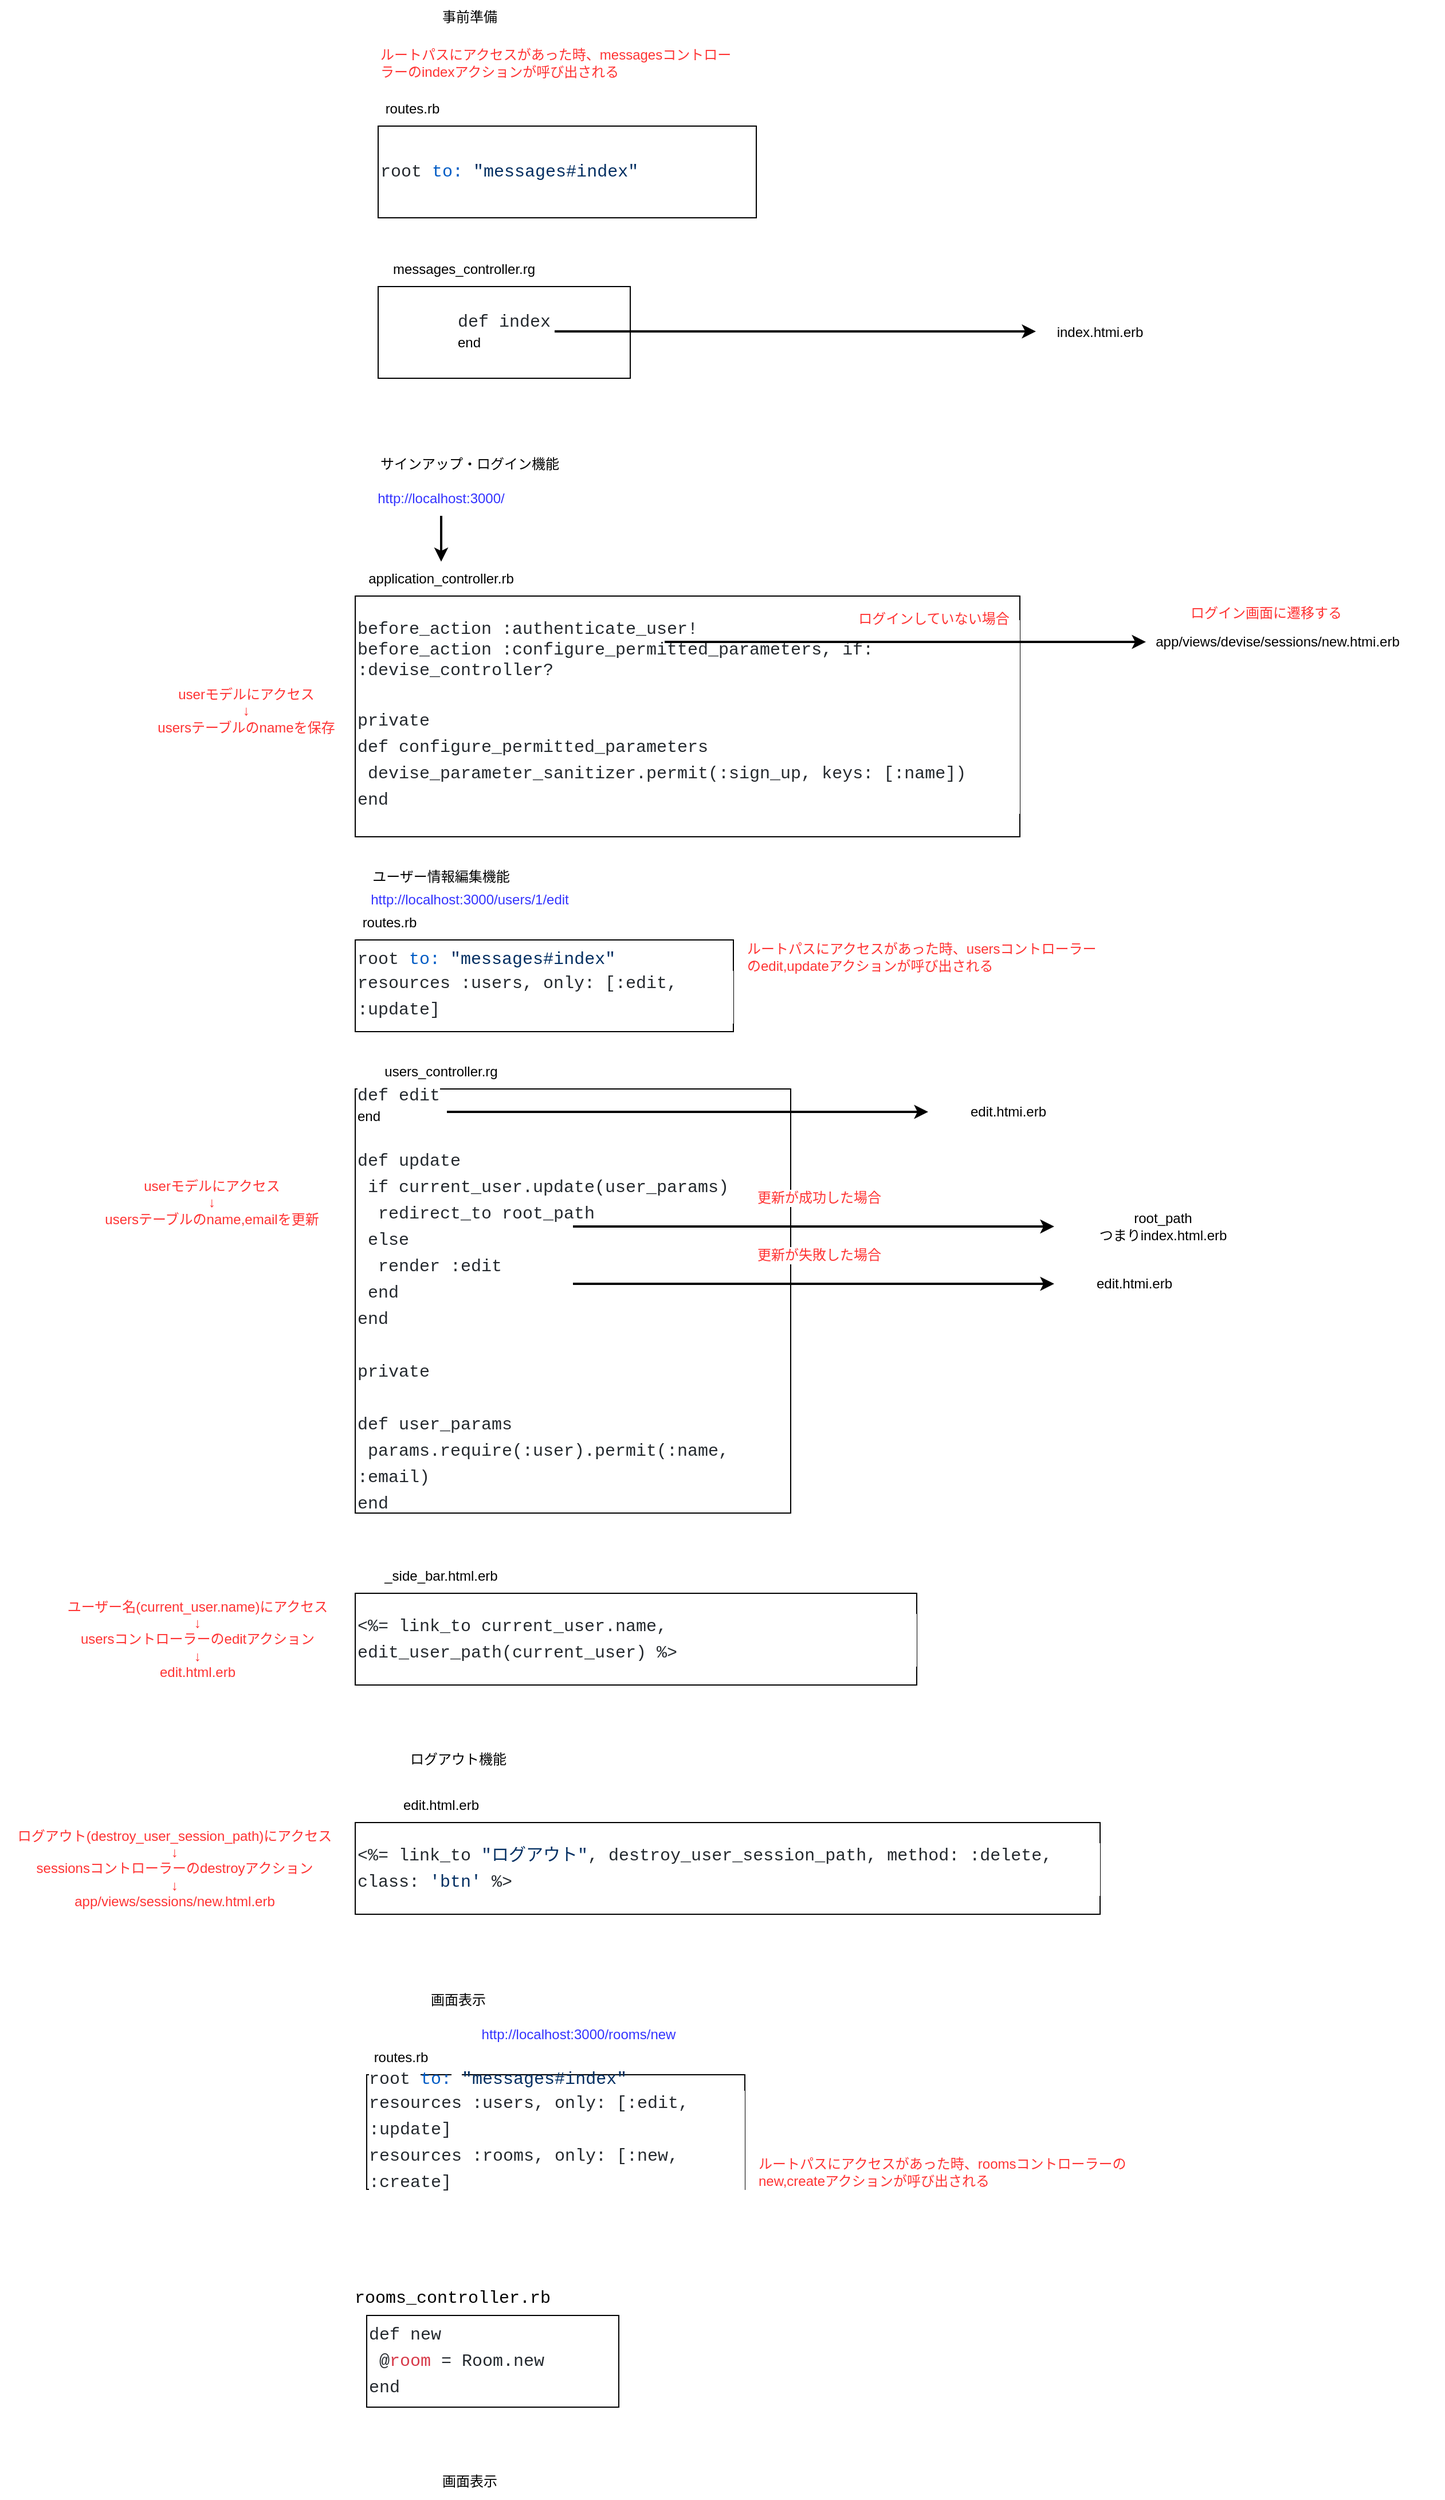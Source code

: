 <mxfile>
    <diagram id="EnbynemxdXsiWRhLjwJF" name="ページ1">
        <mxGraphModel dx="1894" dy="943" grid="1" gridSize="10" guides="0" tooltips="1" connect="1" arrows="0" fold="1" page="1" pageScale="1" pageWidth="827" pageHeight="1169" math="0" shadow="0">
            <root>
                <mxCell id="0"/>
                <mxCell id="1" parent="0"/>
                <mxCell id="26" value="&lt;span style=&quot;background-color: rgb(255 , 255 , 255) ; color: rgb(36 , 41 , 46) ; font-family: &amp;#34;ricty diminished&amp;#34; , &amp;#34;menlo&amp;#34; , &amp;#34;monaco&amp;#34; , &amp;#34;courier new&amp;#34; , monospace ; font-size: 15px&quot;&gt;root &lt;/span&gt;&lt;span style=&quot;font-family: &amp;#34;ricty diminished&amp;#34; , &amp;#34;menlo&amp;#34; , &amp;#34;monaco&amp;#34; , &amp;#34;courier new&amp;#34; , monospace ; font-size: 15px ; color: rgb(0 , 92 , 197)&quot;&gt;to:&lt;/span&gt;&lt;span style=&quot;background-color: rgb(255 , 255 , 255) ; color: rgb(36 , 41 , 46) ; font-family: &amp;#34;ricty diminished&amp;#34; , &amp;#34;menlo&amp;#34; , &amp;#34;monaco&amp;#34; , &amp;#34;courier new&amp;#34; , monospace ; font-size: 15px&quot;&gt; &lt;/span&gt;&lt;span style=&quot;font-family: &amp;#34;ricty diminished&amp;#34; , &amp;#34;menlo&amp;#34; , &amp;#34;monaco&amp;#34; , &amp;#34;courier new&amp;#34; , monospace ; font-size: 15px ; color: rgb(3 , 47 , 98)&quot;&gt;&quot;messages#index&quot;&lt;br&gt;&lt;/span&gt;" style="rounded=0;whiteSpace=wrap;html=1;align=left;" parent="1" vertex="1">
                    <mxGeometry x="50" y="180" width="330" height="80" as="geometry"/>
                </mxCell>
                <mxCell id="27" value="routes.rb" style="text;html=1;strokeColor=none;fillColor=none;align=center;verticalAlign=middle;whiteSpace=wrap;rounded=0;" parent="1" vertex="1">
                    <mxGeometry x="50" y="150" width="60" height="30" as="geometry"/>
                </mxCell>
                <mxCell id="29" value="&lt;font color=&quot;#24292e&quot; face=&quot;ricty diminished, menlo, monaco, courier new, monospace&quot;&gt;&lt;span style=&quot;font-size: 15px ; background-color: rgb(255 , 255 , 255)&quot;&gt;def index&lt;br&gt;&lt;div style=&quot;text-align: left&quot;&gt;&lt;span style=&quot;color: rgb(0 , 0 , 0) ; font-family: &amp;#34;helvetica&amp;#34; ; font-size: 12px&quot;&gt;end&lt;/span&gt;&lt;/div&gt;&lt;/span&gt;&lt;/font&gt;" style="rounded=0;whiteSpace=wrap;html=1;" parent="1" vertex="1">
                    <mxGeometry x="50" y="320" width="220" height="80" as="geometry"/>
                </mxCell>
                <mxCell id="30" value="messages_controller.rg" style="text;html=1;strokeColor=none;fillColor=none;align=center;verticalAlign=middle;whiteSpace=wrap;rounded=0;" parent="1" vertex="1">
                    <mxGeometry x="50" y="290" width="150" height="30" as="geometry"/>
                </mxCell>
                <mxCell id="31" value="ルートパスにアクセスがあった時、messagesコントローラーのindexアクションが呼び出される" style="text;html=1;strokeColor=none;fillColor=none;align=left;verticalAlign=middle;whiteSpace=wrap;rounded=0;fontColor=#FF3333;" parent="1" vertex="1">
                    <mxGeometry x="50" y="110" width="310" height="30" as="geometry"/>
                </mxCell>
                <mxCell id="32" value="&lt;font color=&quot;#24292e&quot; face=&quot;ricty diminished, menlo, monaco, courier new, monospace&quot;&gt;&lt;span style=&quot;font-size: 15px&quot;&gt;before_action :authenticate_user!&lt;br&gt;&lt;/span&gt;&lt;/font&gt;&lt;span style=&quot;color: rgb(36, 41, 46); font-family: &amp;quot;ricty diminished&amp;quot;, menlo, monaco, &amp;quot;courier new&amp;quot;, monospace; font-size: 15px;&quot;&gt;before_action :configure_permitted_parameters, if: :devise_controller?&lt;/span&gt;&lt;div style=&quot;color: rgb(36, 41, 46); font-family: &amp;quot;ricty diminished&amp;quot;, menlo, monaco, &amp;quot;courier new&amp;quot;, monospace; font-size: 15px; line-height: 23px;&quot;&gt;&lt;br&gt;&lt;div&gt;private&lt;/div&gt;&lt;div&gt;def configure_permitted_parameters&lt;/div&gt;&lt;div&gt;&amp;nbsp;devise_parameter_sanitizer.permit(:sign_up, keys: [:name])&lt;/div&gt;&lt;div&gt;end&lt;/div&gt;&lt;/div&gt;" style="rounded=0;whiteSpace=wrap;html=1;align=left;labelBackgroundColor=default;" parent="1" vertex="1">
                    <mxGeometry x="30" y="590" width="580" height="210" as="geometry"/>
                </mxCell>
                <mxCell id="33" value="application_controller.rb" style="text;html=1;strokeColor=none;fillColor=none;align=center;verticalAlign=middle;whiteSpace=wrap;rounded=0;" parent="1" vertex="1">
                    <mxGeometry x="30" y="560" width="150" height="30" as="geometry"/>
                </mxCell>
                <mxCell id="34" value="ログインしていない場合" style="text;html=1;strokeColor=none;fillColor=none;align=center;verticalAlign=middle;whiteSpace=wrap;rounded=0;fontColor=#FF3333;" parent="1" vertex="1">
                    <mxGeometry x="380" y="595" width="310" height="30" as="geometry"/>
                </mxCell>
                <mxCell id="36" value="&lt;font color=&quot;#3333ff&quot;&gt;http://localhost:3000/&lt;/font&gt;" style="text;html=1;strokeColor=none;fillColor=none;align=center;verticalAlign=middle;whiteSpace=wrap;rounded=0;fontColor=#FF3333;" parent="1" vertex="1">
                    <mxGeometry x="35" y="490" width="140" height="30" as="geometry"/>
                </mxCell>
                <mxCell id="42" value="" style="endArrow=classic;html=1;fontColor=#3333FF;labelBorderColor=none;fontSize=11;strokeWidth=2;" parent="1" edge="1">
                    <mxGeometry width="50" height="50" relative="1" as="geometry">
                        <mxPoint x="300" y="630" as="sourcePoint"/>
                        <mxPoint x="720" y="630" as="targetPoint"/>
                        <Array as="points"/>
                    </mxGeometry>
                </mxCell>
                <mxCell id="43" value="" style="endArrow=classic;html=1;fontColor=#3333FF;labelBorderColor=none;fontSize=11;strokeWidth=2;entryX=0.5;entryY=0;entryDx=0;entryDy=0;" parent="1" target="33" edge="1">
                    <mxGeometry width="50" height="50" relative="1" as="geometry">
                        <mxPoint x="105" y="520" as="sourcePoint"/>
                        <mxPoint x="520" y="520" as="targetPoint"/>
                        <Array as="points"/>
                    </mxGeometry>
                </mxCell>
                <mxCell id="44" value="ログイン画面に遷移する" style="text;html=1;strokeColor=none;fillColor=none;align=center;verticalAlign=middle;whiteSpace=wrap;rounded=0;fontColor=#FF3333;" parent="1" vertex="1">
                    <mxGeometry x="670" y="590" width="310" height="30" as="geometry"/>
                </mxCell>
                <mxCell id="45" value="サインアップ・ログイン機能" style="text;html=1;strokeColor=none;fillColor=none;align=center;verticalAlign=middle;whiteSpace=wrap;rounded=0;" parent="1" vertex="1">
                    <mxGeometry x="40" y="460" width="180" height="30" as="geometry"/>
                </mxCell>
                <mxCell id="47" value="app/views/devise/sessions/new.htmi.erb" style="text;html=1;strokeColor=none;fillColor=none;align=center;verticalAlign=middle;whiteSpace=wrap;rounded=0;" parent="1" vertex="1">
                    <mxGeometry x="720" y="620" width="230" height="20" as="geometry"/>
                </mxCell>
                <mxCell id="50" value="userモデルにアクセス&lt;br&gt;↓&lt;br&gt;usersテーブルのnameを保存" style="text;html=1;strokeColor=none;fillColor=none;align=center;verticalAlign=middle;whiteSpace=wrap;rounded=0;fontColor=#FF3333;" parent="1" vertex="1">
                    <mxGeometry x="-145" y="640" width="160" height="100" as="geometry"/>
                </mxCell>
                <mxCell id="55" value="事前準備" style="text;html=1;strokeColor=none;fillColor=none;align=center;verticalAlign=middle;whiteSpace=wrap;rounded=0;" parent="1" vertex="1">
                    <mxGeometry x="40" y="70" width="180" height="30" as="geometry"/>
                </mxCell>
                <mxCell id="56" value="ユーザー情報編集機能" style="text;html=1;strokeColor=none;fillColor=none;align=center;verticalAlign=middle;whiteSpace=wrap;rounded=0;" parent="1" vertex="1">
                    <mxGeometry x="15" y="820" width="180" height="30" as="geometry"/>
                </mxCell>
                <mxCell id="57" value="&lt;span style=&quot;background-color: rgb(255 , 255 , 255) ; color: rgb(36 , 41 , 46) ; font-family: &amp;#34;ricty diminished&amp;#34; , &amp;#34;menlo&amp;#34; , &amp;#34;monaco&amp;#34; , &amp;#34;courier new&amp;#34; , monospace ; font-size: 15px&quot;&gt;root &lt;/span&gt;&lt;span style=&quot;font-family: &amp;#34;ricty diminished&amp;#34; , &amp;#34;menlo&amp;#34; , &amp;#34;monaco&amp;#34; , &amp;#34;courier new&amp;#34; , monospace ; font-size: 15px ; color: rgb(0 , 92 , 197)&quot;&gt;to:&lt;/span&gt;&lt;span style=&quot;background-color: rgb(255 , 255 , 255) ; color: rgb(36 , 41 , 46) ; font-family: &amp;#34;ricty diminished&amp;#34; , &amp;#34;menlo&amp;#34; , &amp;#34;monaco&amp;#34; , &amp;#34;courier new&amp;#34; , monospace ; font-size: 15px&quot;&gt; &lt;/span&gt;&lt;span style=&quot;font-family: &amp;#34;ricty diminished&amp;#34; , &amp;#34;menlo&amp;#34; , &amp;#34;monaco&amp;#34; , &amp;#34;courier new&amp;#34; , monospace ; font-size: 15px ; color: rgb(3 , 47 , 98)&quot;&gt;&quot;messages#index&quot;&lt;br&gt;&lt;/span&gt;&lt;div style=&quot;color: rgb(36 , 41 , 46) ; background-color: rgb(255 , 255 , 255) ; font-family: &amp;#34;ricty diminished&amp;#34; , &amp;#34;menlo&amp;#34; , &amp;#34;monaco&amp;#34; , &amp;#34;courier new&amp;#34; , monospace ; font-size: 15px ; line-height: 23px&quot;&gt;resources :users, only: [:edit, :update]&lt;/div&gt;" style="rounded=0;whiteSpace=wrap;html=1;align=left;" parent="1" vertex="1">
                    <mxGeometry x="30" y="890" width="330" height="80" as="geometry"/>
                </mxCell>
                <mxCell id="58" value="routes.rb" style="text;html=1;strokeColor=none;fillColor=none;align=center;verticalAlign=middle;whiteSpace=wrap;rounded=0;" parent="1" vertex="1">
                    <mxGeometry x="30" y="860" width="60" height="30" as="geometry"/>
                </mxCell>
                <mxCell id="59" value="&lt;font color=&quot;#24292e&quot; face=&quot;ricty diminished, menlo, monaco, courier new, monospace&quot;&gt;&lt;span style=&quot;font-size: 15px ; background-color: rgb(255 , 255 , 255)&quot;&gt;def edit&lt;br&gt;&lt;div&gt;&lt;span style=&quot;color: rgb(0 , 0 , 0) ; font-family: &amp;#34;helvetica&amp;#34; ; font-size: 12px&quot;&gt;end&lt;/span&gt;&lt;/div&gt;&lt;div&gt;&lt;span style=&quot;color: rgb(0 , 0 , 0) ; font-family: &amp;#34;helvetica&amp;#34; ; font-size: 12px&quot;&gt;&lt;br&gt;&lt;/span&gt;&lt;/div&gt;&lt;div&gt;&lt;div style=&quot;font-family: &amp;#34;ricty diminished&amp;#34; , &amp;#34;menlo&amp;#34; , &amp;#34;monaco&amp;#34; , &amp;#34;courier new&amp;#34; , monospace ; line-height: 23px&quot;&gt;&lt;div&gt;def update&lt;/div&gt;&lt;div&gt;&lt;div style=&quot;font-family: &amp;#34;ricty diminished&amp;#34; , &amp;#34;menlo&amp;#34; , &amp;#34;monaco&amp;#34; , &amp;#34;courier new&amp;#34; , monospace ; line-height: 23px&quot;&gt;&lt;div&gt;&amp;nbsp;if current_user.update(user_params)&lt;/div&gt;&lt;div&gt;&amp;nbsp; redirect_to root_path&lt;/div&gt;&lt;div&gt;&amp;nbsp;else&lt;/div&gt;&lt;div&gt;&amp;nbsp; render :edit&lt;/div&gt;&lt;div&gt;&amp;nbsp;end&lt;/div&gt;&lt;/div&gt;&lt;/div&gt;&lt;div&gt;end&lt;/div&gt;&lt;br&gt;&lt;div&gt;private&lt;/div&gt;&lt;br&gt;&lt;div&gt;def user_params&lt;/div&gt;&lt;div&gt;&amp;nbsp;params.require(:user).permit(:name, :email)&lt;/div&gt;&lt;div&gt;end&lt;/div&gt;&lt;/div&gt;&lt;/div&gt;&lt;/span&gt;&lt;/font&gt;" style="rounded=0;whiteSpace=wrap;html=1;align=left;" parent="1" vertex="1">
                    <mxGeometry x="30" y="1020" width="380" height="370" as="geometry"/>
                </mxCell>
                <mxCell id="60" value="users_controller.rg" style="text;html=1;strokeColor=none;fillColor=none;align=center;verticalAlign=middle;whiteSpace=wrap;rounded=0;" parent="1" vertex="1">
                    <mxGeometry x="30" y="990" width="150" height="30" as="geometry"/>
                </mxCell>
                <mxCell id="61" value="&lt;font color=&quot;#3333ff&quot;&gt;http://localhost:3000/users/1/edit&lt;/font&gt;" style="text;html=1;strokeColor=none;fillColor=none;align=center;verticalAlign=middle;whiteSpace=wrap;rounded=0;fontColor=#FF3333;" parent="1" vertex="1">
                    <mxGeometry x="25" y="840" width="210" height="30" as="geometry"/>
                </mxCell>
                <mxCell id="62" value="" style="endArrow=classic;html=1;fontColor=#3333FF;labelBorderColor=none;fontSize=11;strokeWidth=2;" parent="1" edge="1">
                    <mxGeometry width="50" height="50" relative="1" as="geometry">
                        <mxPoint x="204" y="359.09" as="sourcePoint"/>
                        <mxPoint x="624" y="359.09" as="targetPoint"/>
                        <Array as="points"/>
                    </mxGeometry>
                </mxCell>
                <mxCell id="63" value="index.htmi.erb" style="text;html=1;strokeColor=none;fillColor=none;align=center;verticalAlign=middle;whiteSpace=wrap;rounded=0;" parent="1" vertex="1">
                    <mxGeometry x="630" y="350" width="100" height="20" as="geometry"/>
                </mxCell>
                <mxCell id="64" value="ルートパスにアクセスがあった時、usersコントローラーのedit,updateアクションが呼び出される" style="text;html=1;strokeColor=none;fillColor=none;align=left;verticalAlign=middle;whiteSpace=wrap;rounded=0;fontColor=#FF3333;" parent="1" vertex="1">
                    <mxGeometry x="370" y="890" width="310" height="30" as="geometry"/>
                </mxCell>
                <mxCell id="65" value="" style="endArrow=classic;html=1;fontColor=#3333FF;labelBorderColor=none;fontSize=11;strokeWidth=2;" parent="1" edge="1">
                    <mxGeometry width="50" height="50" relative="1" as="geometry">
                        <mxPoint x="110" y="1040" as="sourcePoint"/>
                        <mxPoint x="530" y="1040" as="targetPoint"/>
                        <Array as="points"/>
                    </mxGeometry>
                </mxCell>
                <mxCell id="66" value="edit.htmi.erb" style="text;html=1;strokeColor=none;fillColor=none;align=center;verticalAlign=middle;whiteSpace=wrap;rounded=0;" parent="1" vertex="1">
                    <mxGeometry x="550" y="1030" width="100" height="20" as="geometry"/>
                </mxCell>
                <mxCell id="67" value="userモデルにアクセス&lt;br&gt;↓&lt;br&gt;usersテーブルのname,emailを更新" style="text;html=1;strokeColor=none;fillColor=none;align=center;verticalAlign=middle;whiteSpace=wrap;rounded=0;fontColor=#FF3333;labelBackgroundColor=default;" parent="1" vertex="1">
                    <mxGeometry x="-205" y="1069" width="220" height="100" as="geometry"/>
                </mxCell>
                <mxCell id="68" value="" style="endArrow=classic;html=1;fontColor=#3333FF;labelBorderColor=none;fontSize=11;strokeWidth=2;" parent="1" edge="1">
                    <mxGeometry width="50" height="50" relative="1" as="geometry">
                        <mxPoint x="220.0" y="1140" as="sourcePoint"/>
                        <mxPoint x="640" y="1140" as="targetPoint"/>
                        <Array as="points"/>
                    </mxGeometry>
                </mxCell>
                <mxCell id="69" value="" style="endArrow=classic;html=1;fontColor=#3333FF;labelBorderColor=none;fontSize=11;strokeWidth=2;" parent="1" edge="1">
                    <mxGeometry width="50" height="50" relative="1" as="geometry">
                        <mxPoint x="220.0" y="1190" as="sourcePoint"/>
                        <mxPoint x="640" y="1190" as="targetPoint"/>
                        <Array as="points"/>
                    </mxGeometry>
                </mxCell>
                <mxCell id="70" value="更新が成功した場合" style="text;html=1;strokeColor=none;fillColor=none;align=center;verticalAlign=middle;whiteSpace=wrap;rounded=0;fontColor=#FF3333;labelBackgroundColor=default;" parent="1" vertex="1">
                    <mxGeometry x="370" y="1100" width="130" height="30" as="geometry"/>
                </mxCell>
                <mxCell id="71" value="更新が失敗した場合" style="text;html=1;strokeColor=none;fillColor=none;align=center;verticalAlign=middle;whiteSpace=wrap;rounded=0;fontColor=#FF3333;labelBackgroundColor=default;" parent="1" vertex="1">
                    <mxGeometry x="370" y="1150" width="130" height="30" as="geometry"/>
                </mxCell>
                <mxCell id="72" value="root_path&lt;br&gt;つまりindex.html.erb" style="text;html=1;strokeColor=none;fillColor=none;align=center;verticalAlign=middle;whiteSpace=wrap;rounded=0;" parent="1" vertex="1">
                    <mxGeometry x="650" y="1130" width="170" height="20" as="geometry"/>
                </mxCell>
                <mxCell id="73" value="edit.htmi.erb" style="text;html=1;strokeColor=none;fillColor=none;align=center;verticalAlign=middle;whiteSpace=wrap;rounded=0;" parent="1" vertex="1">
                    <mxGeometry x="660" y="1180" width="100" height="20" as="geometry"/>
                </mxCell>
                <mxCell id="74" value="&lt;div style=&quot;color: rgb(36 , 41 , 46) ; background-color: rgb(255 , 255 , 255) ; font-family: &amp;#34;ricty diminished&amp;#34; , &amp;#34;menlo&amp;#34; , &amp;#34;monaco&amp;#34; , &amp;#34;courier new&amp;#34; , monospace ; font-size: 15px ; line-height: 23px&quot;&gt;&amp;lt;%= link_to current_user.name, edit_user_path(current_user) %&amp;gt;&lt;/div&gt;" style="rounded=0;whiteSpace=wrap;html=1;align=left;" parent="1" vertex="1">
                    <mxGeometry x="30" y="1460" width="490" height="80" as="geometry"/>
                </mxCell>
                <mxCell id="75" value="_side_bar.html.erb" style="text;html=1;strokeColor=none;fillColor=none;align=center;verticalAlign=middle;whiteSpace=wrap;rounded=0;" parent="1" vertex="1">
                    <mxGeometry x="30" y="1430" width="150" height="30" as="geometry"/>
                </mxCell>
                <mxCell id="76" value="ユーザー名(current_user.name)にアクセス&lt;br&gt;↓&lt;br&gt;usersコントローラーのeditアクション&lt;br&gt;↓&lt;br&gt;edit.html.erb" style="text;html=1;strokeColor=none;fillColor=none;align=center;verticalAlign=middle;whiteSpace=wrap;rounded=0;fontColor=#FF3333;labelBackgroundColor=none;" parent="1" vertex="1">
                    <mxGeometry x="-245" y="1450" width="275" height="100" as="geometry"/>
                </mxCell>
                <mxCell id="77" value="&lt;div style=&quot;color: rgb(36 , 41 , 46) ; background-color: rgb(255 , 255 , 255) ; font-family: &amp;#34;ricty diminished&amp;#34; , &amp;#34;menlo&amp;#34; , &amp;#34;monaco&amp;#34; , &amp;#34;courier new&amp;#34; , monospace ; font-size: 15px ; line-height: 23px&quot;&gt;&lt;div style=&quot;font-family: &amp;#34;ricty diminished&amp;#34; , &amp;#34;menlo&amp;#34; , &amp;#34;monaco&amp;#34; , &amp;#34;courier new&amp;#34; , monospace ; line-height: 23px&quot;&gt;&amp;lt;%= link_to &lt;span style=&quot;color: #032f62&quot;&gt;&quot;ログアウト&quot;&lt;/span&gt;, destroy_user_session_path, method: :delete, class: &lt;span style=&quot;color: #032f62&quot;&gt;'btn'&lt;/span&gt; %&amp;gt;&lt;/div&gt;&lt;/div&gt;" style="rounded=0;whiteSpace=wrap;html=1;align=left;" parent="1" vertex="1">
                    <mxGeometry x="30" y="1660" width="650" height="80" as="geometry"/>
                </mxCell>
                <mxCell id="78" value="edit.html.erb" style="text;html=1;strokeColor=none;fillColor=none;align=center;verticalAlign=middle;whiteSpace=wrap;rounded=0;" parent="1" vertex="1">
                    <mxGeometry x="30" y="1630" width="150" height="30" as="geometry"/>
                </mxCell>
                <mxCell id="79" value="ログアウト機能" style="text;html=1;strokeColor=none;fillColor=none;align=center;verticalAlign=middle;whiteSpace=wrap;rounded=0;" parent="1" vertex="1">
                    <mxGeometry x="30" y="1590" width="180" height="30" as="geometry"/>
                </mxCell>
                <mxCell id="80" value="ログアウト(destroy_user_session_path)にアクセス&lt;br&gt;↓&lt;br&gt;sessionsコントローラーのdestroyアクション&lt;br&gt;↓&lt;br&gt;app/views/sessions/new.html.erb" style="text;html=1;strokeColor=none;fillColor=none;align=center;verticalAlign=middle;whiteSpace=wrap;rounded=0;fontColor=#FF3333;labelBackgroundColor=none;labelBorderColor=none;" parent="1" vertex="1">
                    <mxGeometry x="-280" y="1650" width="305" height="100" as="geometry"/>
                </mxCell>
                <mxCell id="81" value="画面表示" style="text;html=1;strokeColor=none;fillColor=none;align=center;verticalAlign=middle;whiteSpace=wrap;rounded=0;" vertex="1" parent="1">
                    <mxGeometry x="30" y="1800" width="180" height="30" as="geometry"/>
                </mxCell>
                <mxCell id="82" value="&lt;span style=&quot;background-color: rgb(255 , 255 , 255) ; color: rgb(36 , 41 , 46) ; font-family: &amp;#34;ricty diminished&amp;#34; , &amp;#34;menlo&amp;#34; , &amp;#34;monaco&amp;#34; , &amp;#34;courier new&amp;#34; , monospace ; font-size: 15px&quot;&gt;root &lt;/span&gt;&lt;span style=&quot;font-family: &amp;#34;ricty diminished&amp;#34; , &amp;#34;menlo&amp;#34; , &amp;#34;monaco&amp;#34; , &amp;#34;courier new&amp;#34; , monospace ; font-size: 15px ; color: rgb(0 , 92 , 197)&quot;&gt;to:&lt;/span&gt;&lt;span style=&quot;background-color: rgb(255 , 255 , 255) ; color: rgb(36 , 41 , 46) ; font-family: &amp;#34;ricty diminished&amp;#34; , &amp;#34;menlo&amp;#34; , &amp;#34;monaco&amp;#34; , &amp;#34;courier new&amp;#34; , monospace ; font-size: 15px&quot;&gt; &lt;/span&gt;&lt;span style=&quot;font-family: &amp;#34;ricty diminished&amp;#34; , &amp;#34;menlo&amp;#34; , &amp;#34;monaco&amp;#34; , &amp;#34;courier new&amp;#34; , monospace ; font-size: 15px ; color: rgb(3 , 47 , 98)&quot;&gt;&quot;messages#index&quot;&lt;br&gt;&lt;/span&gt;&lt;div style=&quot;color: rgb(36 , 41 , 46) ; background-color: rgb(255 , 255 , 255) ; font-family: &amp;#34;ricty diminished&amp;#34; , &amp;#34;menlo&amp;#34; , &amp;#34;monaco&amp;#34; , &amp;#34;courier new&amp;#34; , monospace ; font-size: 15px ; line-height: 23px&quot;&gt;resources :users, only: [:edit, :update]&lt;/div&gt;&lt;div style=&quot;color: rgb(36 , 41 , 46) ; background-color: rgb(255 , 255 , 255) ; font-family: &amp;#34;ricty diminished&amp;#34; , &amp;#34;menlo&amp;#34; , &amp;#34;monaco&amp;#34; , &amp;#34;courier new&amp;#34; , monospace ; font-size: 15px ; line-height: 23px&quot;&gt;&lt;div style=&quot;font-family: &amp;#34;ricty diminished&amp;#34; , &amp;#34;menlo&amp;#34; , &amp;#34;monaco&amp;#34; , &amp;#34;courier new&amp;#34; , monospace ; line-height: 23px&quot;&gt;resources :rooms, only: [:new, :create]&lt;/div&gt;&lt;/div&gt;" style="rounded=0;whiteSpace=wrap;html=1;align=left;" vertex="1" parent="1">
                    <mxGeometry x="40" y="1880" width="330" height="100" as="geometry"/>
                </mxCell>
                <mxCell id="83" value="routes.rb" style="text;html=1;strokeColor=none;fillColor=none;align=center;verticalAlign=middle;whiteSpace=wrap;rounded=0;" vertex="1" parent="1">
                    <mxGeometry x="40" y="1850" width="60" height="30" as="geometry"/>
                </mxCell>
                <mxCell id="84" value="&lt;div style=&quot;color: rgb(36 , 41 , 46) ; background-color: rgb(255 , 255 , 255) ; font-family: &amp;#34;ricty diminished&amp;#34; , &amp;#34;menlo&amp;#34; , &amp;#34;monaco&amp;#34; , &amp;#34;courier new&amp;#34; , monospace ; font-size: 15px ; line-height: 23px&quot;&gt;&lt;div&gt;def new&lt;/div&gt;&lt;div&gt;&amp;nbsp;@&lt;span style=&quot;color: #d73a49&quot;&gt;room&lt;/span&gt; = Room.new&lt;/div&gt;&lt;div&gt;end&lt;/div&gt;&lt;/div&gt;" style="rounded=0;whiteSpace=wrap;html=1;align=left;" vertex="1" parent="1">
                    <mxGeometry x="40" y="2090" width="220" height="80" as="geometry"/>
                </mxCell>
                <mxCell id="85" value="&lt;div style=&quot;background-color: rgb(255, 255, 255); font-family: &amp;quot;ricty diminished&amp;quot;, menlo, monaco, &amp;quot;courier new&amp;quot;, monospace; font-size: 15px; line-height: 23px;&quot;&gt;&lt;span style=&quot;&quot;&gt;rooms_controller.rb&lt;/span&gt;&lt;/div&gt;" style="text;html=1;strokeColor=none;fillColor=none;align=center;verticalAlign=middle;whiteSpace=wrap;rounded=0;fontColor=#000000;" vertex="1" parent="1">
                    <mxGeometry x="40" y="2060" width="150" height="30" as="geometry"/>
                </mxCell>
                <mxCell id="86" value="&lt;font color=&quot;#3333ff&quot;&gt;http://localhost:3000/rooms/new&lt;/font&gt;" style="text;html=1;strokeColor=none;fillColor=none;align=center;verticalAlign=middle;whiteSpace=wrap;rounded=0;fontColor=#FF3333;" vertex="1" parent="1">
                    <mxGeometry x="120" y="1830" width="210" height="30" as="geometry"/>
                </mxCell>
                <mxCell id="87" value="ルートパスにアクセスがあった時、roomsコントローラーのnew,createアクションが呼び出される" style="text;html=1;strokeColor=none;fillColor=none;align=left;verticalAlign=middle;whiteSpace=wrap;rounded=0;fontColor=#FF3333;" vertex="1" parent="1">
                    <mxGeometry x="380" y="1950" width="330" height="30" as="geometry"/>
                </mxCell>
                <mxCell id="88" value="画面表示" style="text;html=1;strokeColor=none;fillColor=none;align=center;verticalAlign=middle;whiteSpace=wrap;rounded=0;" vertex="1" parent="1">
                    <mxGeometry x="40" y="2220" width="180" height="30" as="geometry"/>
                </mxCell>
            </root>
        </mxGraphModel>
    </diagram>
</mxfile>